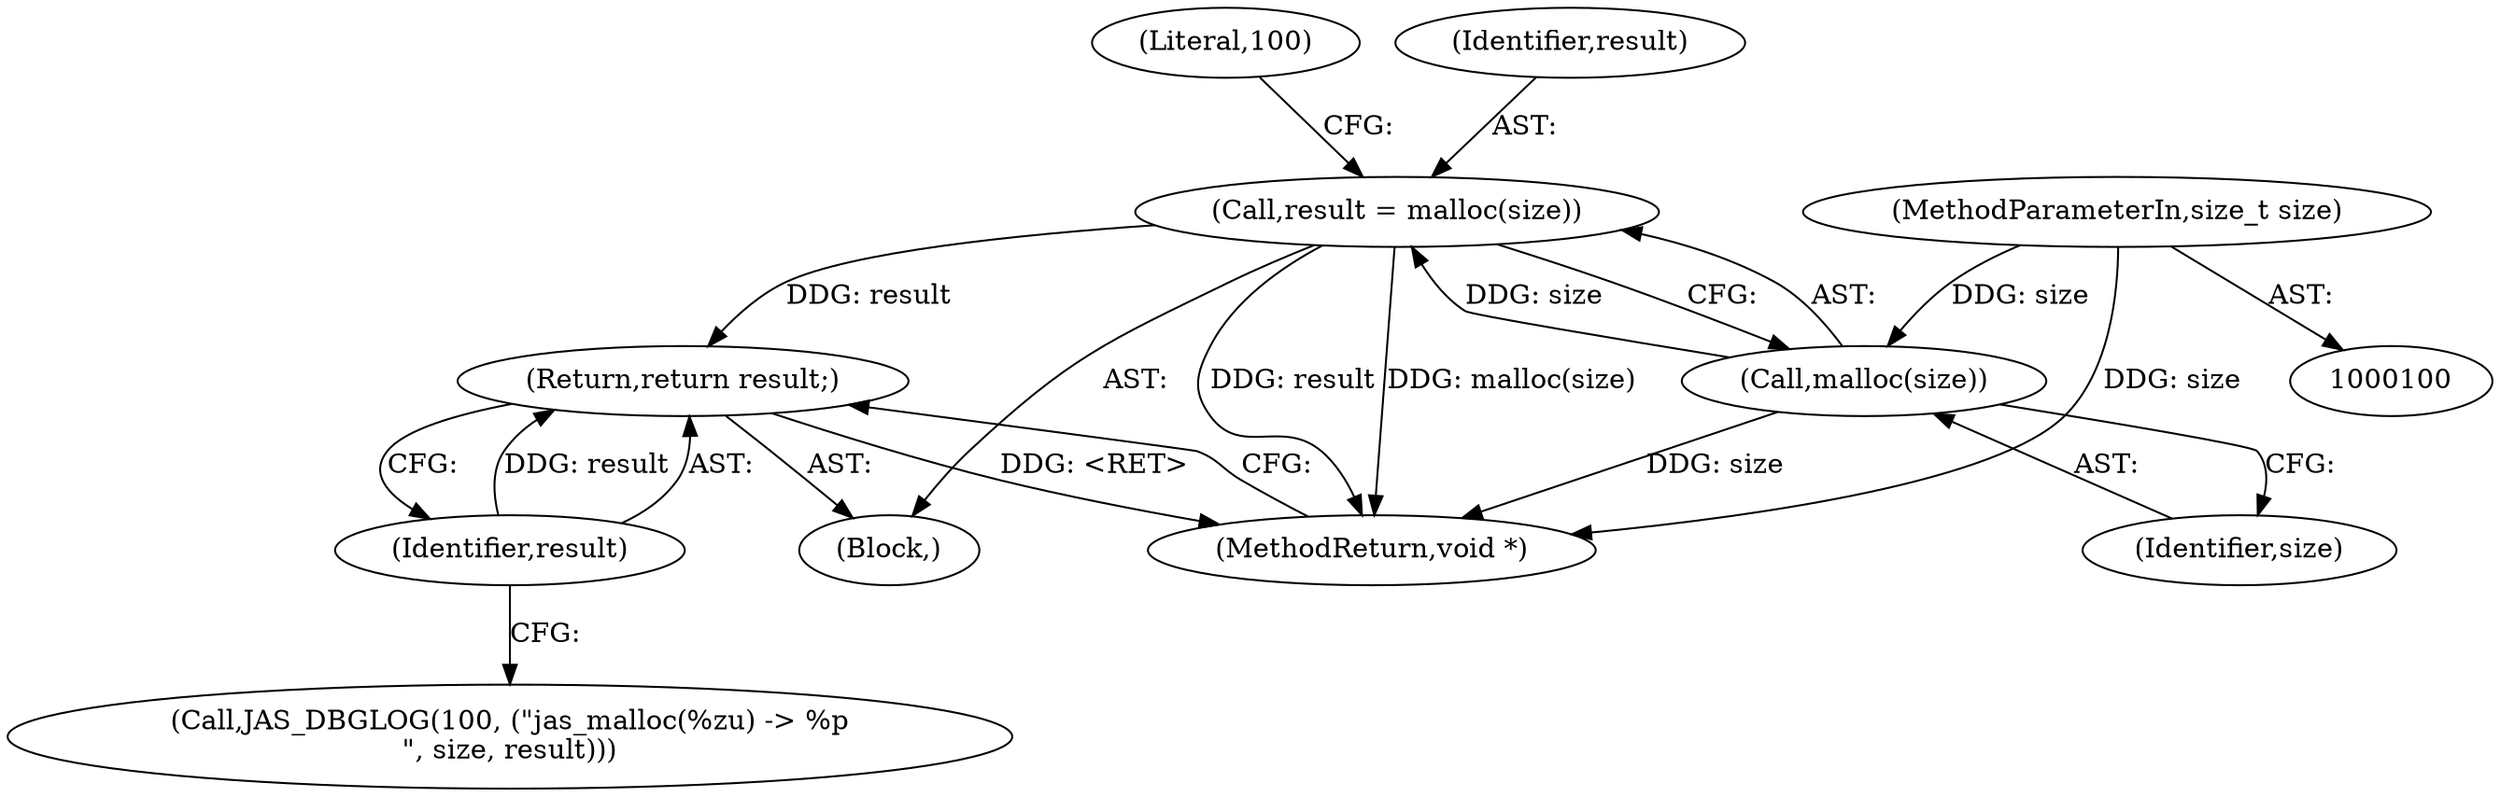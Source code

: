 digraph "0_jasper_988f8365f7d8ad8073b6786e433d34c553ecf568@pointer" {
"1000120" [label="(Return,return result;)"];
"1000121" [label="(Identifier,result)"];
"1000109" [label="(Call,result = malloc(size))"];
"1000111" [label="(Call,malloc(size))"];
"1000101" [label="(MethodParameterIn,size_t size)"];
"1000113" [label="(Call,JAS_DBGLOG(100, (\"jas_malloc(%zu) -> %p\n\", size, result)))"];
"1000109" [label="(Call,result = malloc(size))"];
"1000114" [label="(Literal,100)"];
"1000120" [label="(Return,return result;)"];
"1000102" [label="(Block,)"];
"1000121" [label="(Identifier,result)"];
"1000112" [label="(Identifier,size)"];
"1000122" [label="(MethodReturn,void *)"];
"1000110" [label="(Identifier,result)"];
"1000101" [label="(MethodParameterIn,size_t size)"];
"1000111" [label="(Call,malloc(size))"];
"1000120" -> "1000102"  [label="AST: "];
"1000120" -> "1000121"  [label="CFG: "];
"1000121" -> "1000120"  [label="AST: "];
"1000122" -> "1000120"  [label="CFG: "];
"1000120" -> "1000122"  [label="DDG: <RET>"];
"1000121" -> "1000120"  [label="DDG: result"];
"1000109" -> "1000120"  [label="DDG: result"];
"1000121" -> "1000113"  [label="CFG: "];
"1000109" -> "1000102"  [label="AST: "];
"1000109" -> "1000111"  [label="CFG: "];
"1000110" -> "1000109"  [label="AST: "];
"1000111" -> "1000109"  [label="AST: "];
"1000114" -> "1000109"  [label="CFG: "];
"1000109" -> "1000122"  [label="DDG: malloc(size)"];
"1000109" -> "1000122"  [label="DDG: result"];
"1000111" -> "1000109"  [label="DDG: size"];
"1000111" -> "1000112"  [label="CFG: "];
"1000112" -> "1000111"  [label="AST: "];
"1000111" -> "1000122"  [label="DDG: size"];
"1000101" -> "1000111"  [label="DDG: size"];
"1000101" -> "1000100"  [label="AST: "];
"1000101" -> "1000122"  [label="DDG: size"];
}
